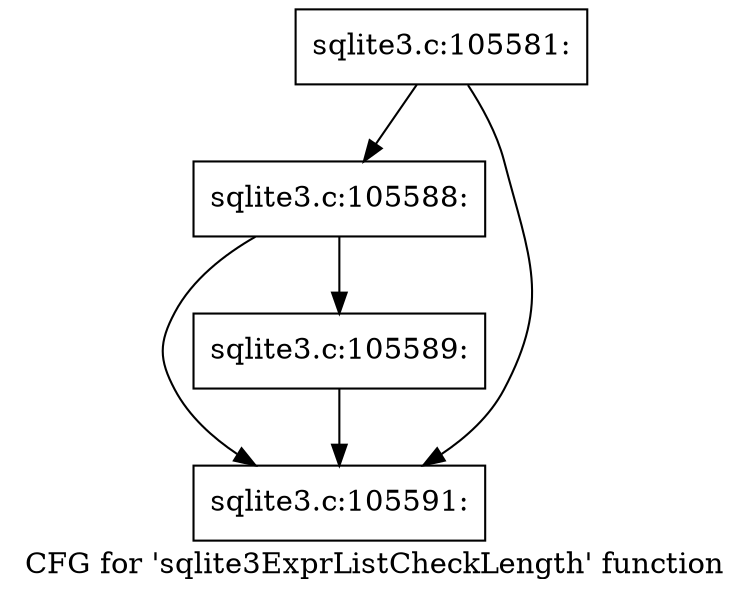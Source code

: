 digraph "CFG for 'sqlite3ExprListCheckLength' function" {
	label="CFG for 'sqlite3ExprListCheckLength' function";

	Node0x55c0f9e726c0 [shape=record,label="{sqlite3.c:105581:}"];
	Node0x55c0f9e726c0 -> Node0x55c0f9e75080;
	Node0x55c0f9e726c0 -> Node0x55c0f9e75030;
	Node0x55c0f9e75080 [shape=record,label="{sqlite3.c:105588:}"];
	Node0x55c0f9e75080 -> Node0x55c0f9e74fe0;
	Node0x55c0f9e75080 -> Node0x55c0f9e75030;
	Node0x55c0f9e74fe0 [shape=record,label="{sqlite3.c:105589:}"];
	Node0x55c0f9e74fe0 -> Node0x55c0f9e75030;
	Node0x55c0f9e75030 [shape=record,label="{sqlite3.c:105591:}"];
}
